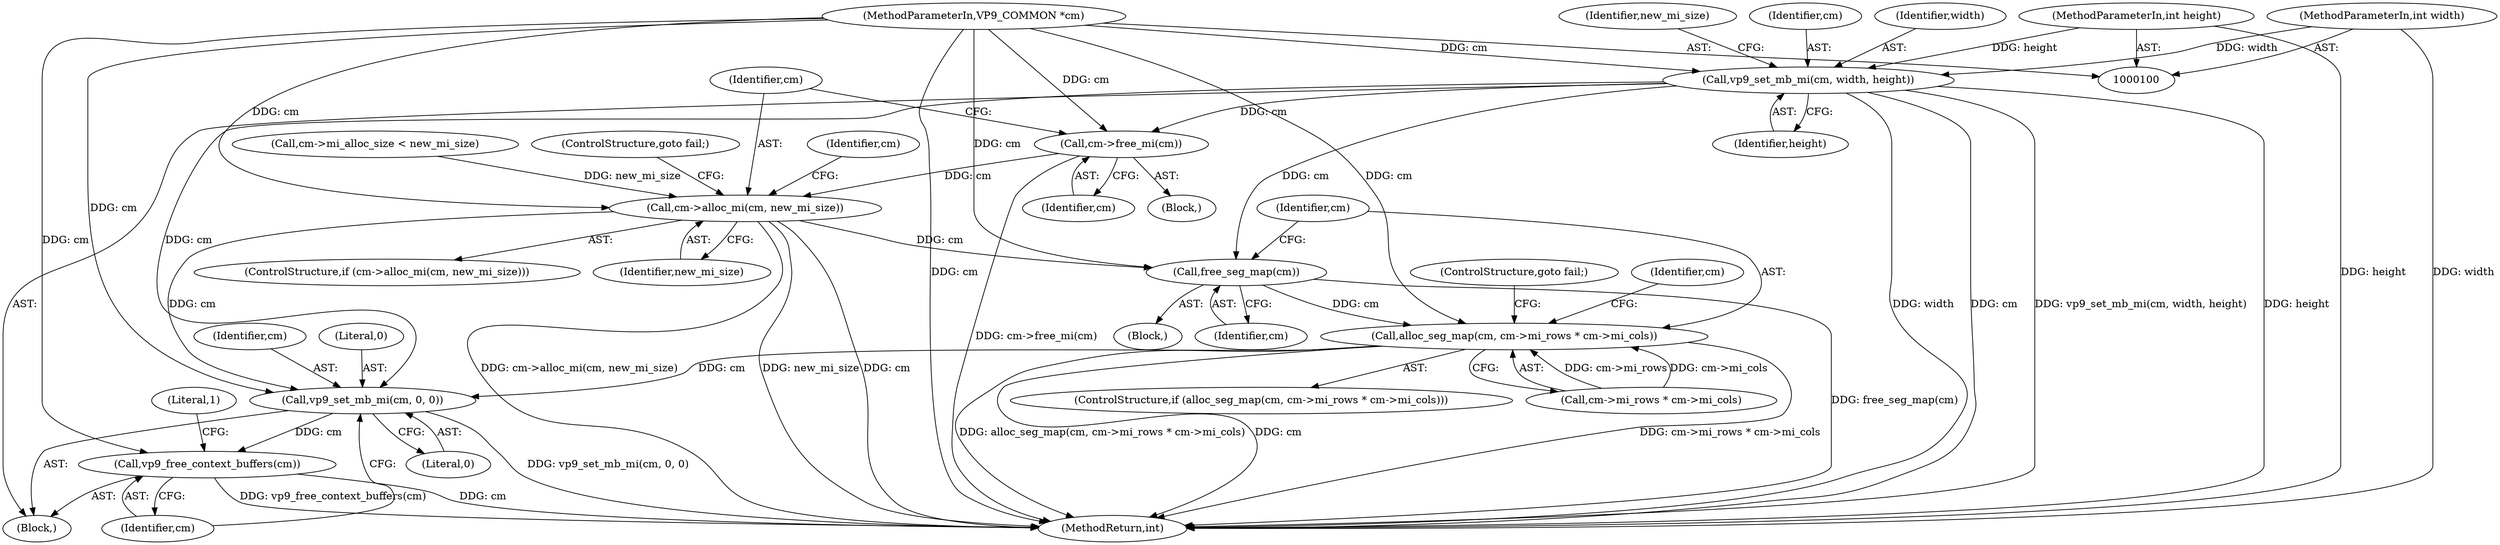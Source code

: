 digraph "0_Android_fdb1b40e7bb147c07bda988c9501ad223795d12d@API" {
"1000127" [label="(Call,cm->free_mi(cm))"];
"1000106" [label="(Call,vp9_set_mb_mi(cm, width, height))"];
"1000101" [label="(MethodParameterIn,VP9_COMMON *cm)"];
"1000102" [label="(MethodParameterIn,int width)"];
"1000103" [label="(MethodParameterIn,int height)"];
"1000130" [label="(Call,cm->alloc_mi(cm, new_mi_size))"];
"1000147" [label="(Call,free_seg_map(cm))"];
"1000150" [label="(Call,alloc_seg_map(cm, cm->mi_rows * cm->mi_cols))"];
"1000235" [label="(Call,vp9_set_mb_mi(cm, 0, 0))"];
"1000239" [label="(Call,vp9_free_context_buffers(cm))"];
"1000163" [label="(Identifier,cm)"];
"1000106" [label="(Call,vp9_set_mb_mi(cm, width, height))"];
"1000126" [label="(Block,)"];
"1000146" [label="(Block,)"];
"1000108" [label="(Identifier,width)"];
"1000150" [label="(Call,alloc_seg_map(cm, cm->mi_rows * cm->mi_cols))"];
"1000147" [label="(Call,free_seg_map(cm))"];
"1000238" [label="(Literal,0)"];
"1000240" [label="(Identifier,cm)"];
"1000149" [label="(ControlStructure,if (alloc_seg_map(cm, cm->mi_rows * cm->mi_cols)))"];
"1000235" [label="(Call,vp9_set_mb_mi(cm, 0, 0))"];
"1000130" [label="(Call,cm->alloc_mi(cm, new_mi_size))"];
"1000104" [label="(Block,)"];
"1000102" [label="(MethodParameterIn,int width)"];
"1000111" [label="(Identifier,new_mi_size)"];
"1000151" [label="(Identifier,cm)"];
"1000242" [label="(Literal,1)"];
"1000237" [label="(Literal,0)"];
"1000137" [label="(Identifier,cm)"];
"1000239" [label="(Call,vp9_free_context_buffers(cm))"];
"1000107" [label="(Identifier,cm)"];
"1000121" [label="(Call,cm->mi_alloc_size < new_mi_size)"];
"1000133" [label="(ControlStructure,goto fail;)"];
"1000152" [label="(Call,cm->mi_rows * cm->mi_cols)"];
"1000159" [label="(ControlStructure,goto fail;)"];
"1000103" [label="(MethodParameterIn,int height)"];
"1000148" [label="(Identifier,cm)"];
"1000129" [label="(ControlStructure,if (cm->alloc_mi(cm, new_mi_size)))"];
"1000127" [label="(Call,cm->free_mi(cm))"];
"1000109" [label="(Identifier,height)"];
"1000101" [label="(MethodParameterIn,VP9_COMMON *cm)"];
"1000132" [label="(Identifier,new_mi_size)"];
"1000131" [label="(Identifier,cm)"];
"1000128" [label="(Identifier,cm)"];
"1000236" [label="(Identifier,cm)"];
"1000243" [label="(MethodReturn,int)"];
"1000127" -> "1000126"  [label="AST: "];
"1000127" -> "1000128"  [label="CFG: "];
"1000128" -> "1000127"  [label="AST: "];
"1000131" -> "1000127"  [label="CFG: "];
"1000127" -> "1000243"  [label="DDG: cm->free_mi(cm)"];
"1000106" -> "1000127"  [label="DDG: cm"];
"1000101" -> "1000127"  [label="DDG: cm"];
"1000127" -> "1000130"  [label="DDG: cm"];
"1000106" -> "1000104"  [label="AST: "];
"1000106" -> "1000109"  [label="CFG: "];
"1000107" -> "1000106"  [label="AST: "];
"1000108" -> "1000106"  [label="AST: "];
"1000109" -> "1000106"  [label="AST: "];
"1000111" -> "1000106"  [label="CFG: "];
"1000106" -> "1000243"  [label="DDG: width"];
"1000106" -> "1000243"  [label="DDG: cm"];
"1000106" -> "1000243"  [label="DDG: vp9_set_mb_mi(cm, width, height)"];
"1000106" -> "1000243"  [label="DDG: height"];
"1000101" -> "1000106"  [label="DDG: cm"];
"1000102" -> "1000106"  [label="DDG: width"];
"1000103" -> "1000106"  [label="DDG: height"];
"1000106" -> "1000147"  [label="DDG: cm"];
"1000106" -> "1000235"  [label="DDG: cm"];
"1000101" -> "1000100"  [label="AST: "];
"1000101" -> "1000243"  [label="DDG: cm"];
"1000101" -> "1000130"  [label="DDG: cm"];
"1000101" -> "1000147"  [label="DDG: cm"];
"1000101" -> "1000150"  [label="DDG: cm"];
"1000101" -> "1000235"  [label="DDG: cm"];
"1000101" -> "1000239"  [label="DDG: cm"];
"1000102" -> "1000100"  [label="AST: "];
"1000102" -> "1000243"  [label="DDG: width"];
"1000103" -> "1000100"  [label="AST: "];
"1000103" -> "1000243"  [label="DDG: height"];
"1000130" -> "1000129"  [label="AST: "];
"1000130" -> "1000132"  [label="CFG: "];
"1000131" -> "1000130"  [label="AST: "];
"1000132" -> "1000130"  [label="AST: "];
"1000133" -> "1000130"  [label="CFG: "];
"1000137" -> "1000130"  [label="CFG: "];
"1000130" -> "1000243"  [label="DDG: cm->alloc_mi(cm, new_mi_size)"];
"1000130" -> "1000243"  [label="DDG: new_mi_size"];
"1000130" -> "1000243"  [label="DDG: cm"];
"1000121" -> "1000130"  [label="DDG: new_mi_size"];
"1000130" -> "1000147"  [label="DDG: cm"];
"1000130" -> "1000235"  [label="DDG: cm"];
"1000147" -> "1000146"  [label="AST: "];
"1000147" -> "1000148"  [label="CFG: "];
"1000148" -> "1000147"  [label="AST: "];
"1000151" -> "1000147"  [label="CFG: "];
"1000147" -> "1000243"  [label="DDG: free_seg_map(cm)"];
"1000147" -> "1000150"  [label="DDG: cm"];
"1000150" -> "1000149"  [label="AST: "];
"1000150" -> "1000152"  [label="CFG: "];
"1000151" -> "1000150"  [label="AST: "];
"1000152" -> "1000150"  [label="AST: "];
"1000159" -> "1000150"  [label="CFG: "];
"1000163" -> "1000150"  [label="CFG: "];
"1000150" -> "1000243"  [label="DDG: cm"];
"1000150" -> "1000243"  [label="DDG: cm->mi_rows * cm->mi_cols"];
"1000150" -> "1000243"  [label="DDG: alloc_seg_map(cm, cm->mi_rows * cm->mi_cols)"];
"1000152" -> "1000150"  [label="DDG: cm->mi_rows"];
"1000152" -> "1000150"  [label="DDG: cm->mi_cols"];
"1000150" -> "1000235"  [label="DDG: cm"];
"1000235" -> "1000104"  [label="AST: "];
"1000235" -> "1000238"  [label="CFG: "];
"1000236" -> "1000235"  [label="AST: "];
"1000237" -> "1000235"  [label="AST: "];
"1000238" -> "1000235"  [label="AST: "];
"1000240" -> "1000235"  [label="CFG: "];
"1000235" -> "1000243"  [label="DDG: vp9_set_mb_mi(cm, 0, 0)"];
"1000235" -> "1000239"  [label="DDG: cm"];
"1000239" -> "1000104"  [label="AST: "];
"1000239" -> "1000240"  [label="CFG: "];
"1000240" -> "1000239"  [label="AST: "];
"1000242" -> "1000239"  [label="CFG: "];
"1000239" -> "1000243"  [label="DDG: vp9_free_context_buffers(cm)"];
"1000239" -> "1000243"  [label="DDG: cm"];
}
